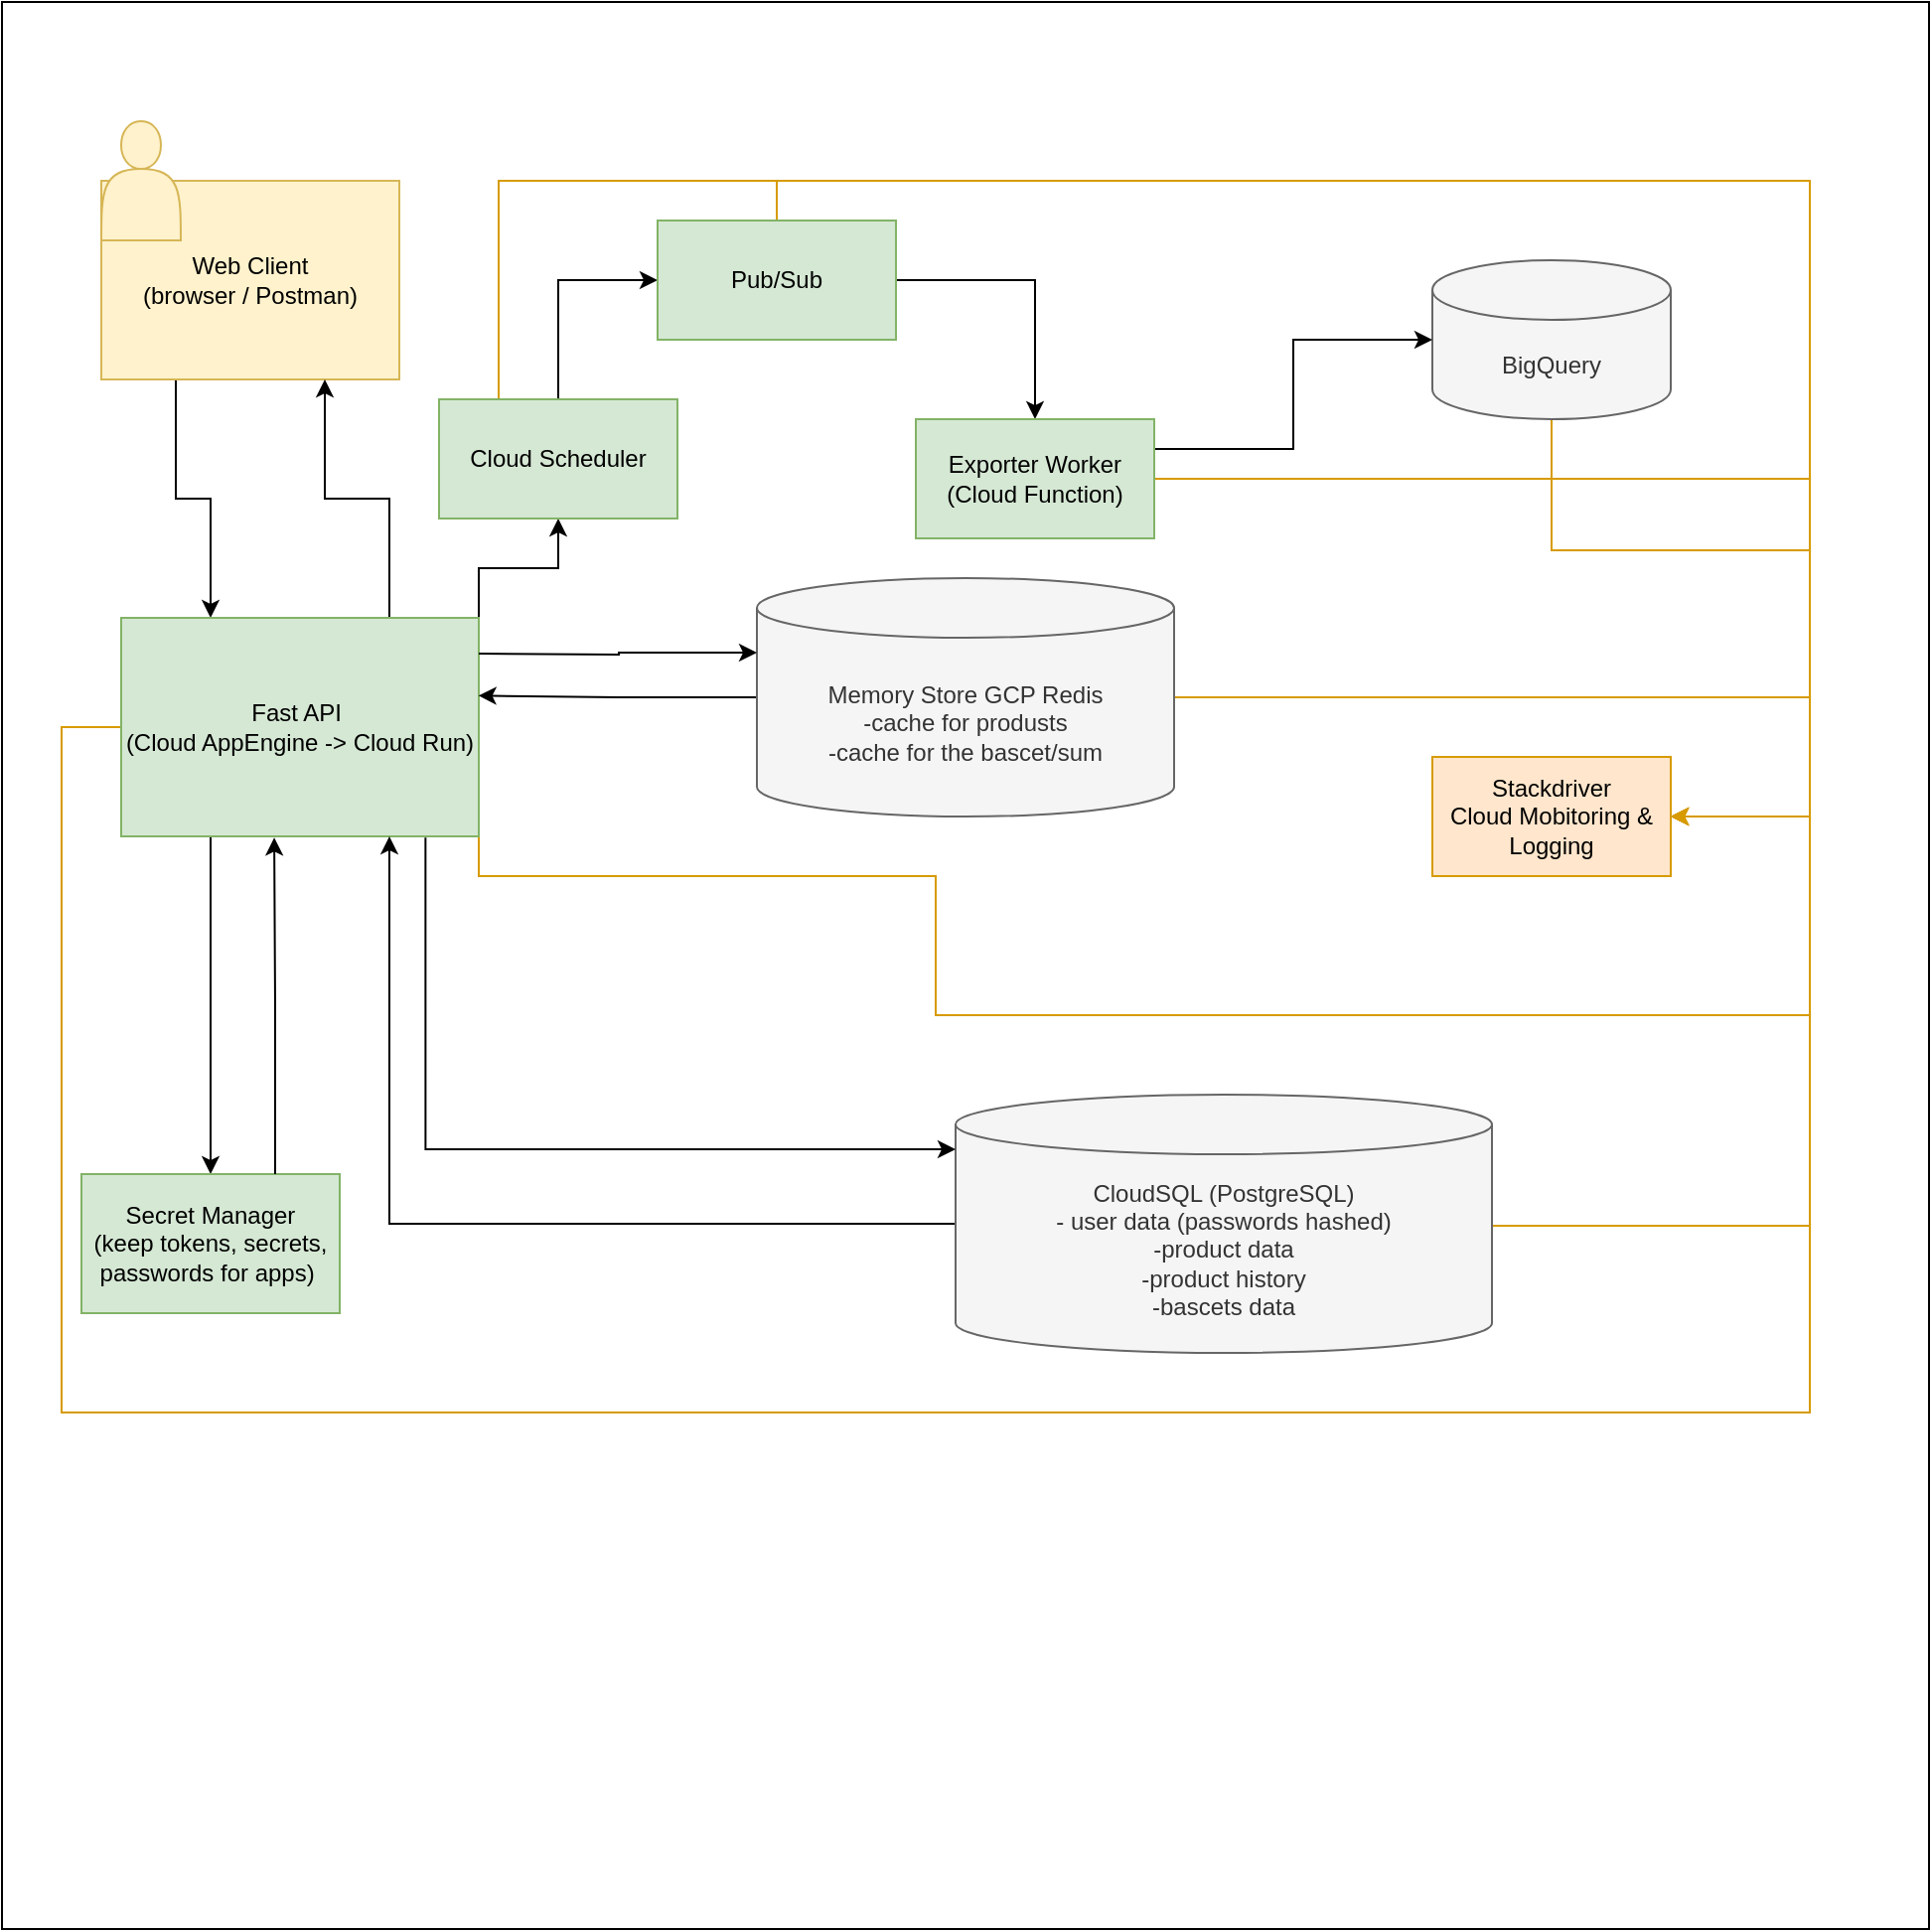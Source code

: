 <mxfile version="27.0.2">
  <diagram name="Strona-1" id="-iktbq1EX0c-Yo-LxP29">
    <mxGraphModel dx="1123" dy="547" grid="1" gridSize="10" guides="1" tooltips="1" connect="1" arrows="1" fold="1" page="1" pageScale="1" pageWidth="827" pageHeight="1169" math="0" shadow="0">
      <root>
        <mxCell id="0" />
        <mxCell id="1" parent="0" />
        <mxCell id="zuKVMNii-ABouBz0B0pM-45" value="" style="whiteSpace=wrap;html=1;aspect=fixed;" vertex="1" parent="1">
          <mxGeometry x="10" y="10" width="970" height="970" as="geometry" />
        </mxCell>
        <mxCell id="zuKVMNii-ABouBz0B0pM-5" style="edgeStyle=orthogonalEdgeStyle;rounded=0;orthogonalLoop=1;jettySize=auto;html=1;exitX=0.25;exitY=1;exitDx=0;exitDy=0;entryX=0.25;entryY=0;entryDx=0;entryDy=0;" edge="1" parent="1" source="zuKVMNii-ABouBz0B0pM-1" target="zuKVMNii-ABouBz0B0pM-2">
          <mxGeometry relative="1" as="geometry" />
        </mxCell>
        <mxCell id="zuKVMNii-ABouBz0B0pM-1" value="Web Client&lt;br&gt;(browser / Postman)" style="rounded=0;whiteSpace=wrap;html=1;fillColor=#fff2cc;strokeColor=#d6b656;" vertex="1" parent="1">
          <mxGeometry x="60" y="100" width="150" height="100" as="geometry" />
        </mxCell>
        <mxCell id="zuKVMNii-ABouBz0B0pM-4" style="edgeStyle=orthogonalEdgeStyle;rounded=0;orthogonalLoop=1;jettySize=auto;html=1;exitX=0.75;exitY=0;exitDx=0;exitDy=0;entryX=0.75;entryY=1;entryDx=0;entryDy=0;" edge="1" parent="1" source="zuKVMNii-ABouBz0B0pM-2" target="zuKVMNii-ABouBz0B0pM-1">
          <mxGeometry relative="1" as="geometry" />
        </mxCell>
        <mxCell id="zuKVMNii-ABouBz0B0pM-14" style="edgeStyle=orthogonalEdgeStyle;rounded=0;orthogonalLoop=1;jettySize=auto;html=1;exitX=0.5;exitY=0;exitDx=0;exitDy=0;entryX=0;entryY=0.5;entryDx=0;entryDy=0;" edge="1" parent="1" source="zuKVMNii-ABouBz0B0pM-24" target="zuKVMNii-ABouBz0B0pM-12">
          <mxGeometry relative="1" as="geometry" />
        </mxCell>
        <mxCell id="zuKVMNii-ABouBz0B0pM-22" style="edgeStyle=orthogonalEdgeStyle;rounded=0;orthogonalLoop=1;jettySize=auto;html=1;exitX=0.25;exitY=1;exitDx=0;exitDy=0;" edge="1" parent="1" source="zuKVMNii-ABouBz0B0pM-2" target="zuKVMNii-ABouBz0B0pM-21">
          <mxGeometry relative="1" as="geometry" />
        </mxCell>
        <mxCell id="zuKVMNii-ABouBz0B0pM-25" style="edgeStyle=orthogonalEdgeStyle;rounded=0;orthogonalLoop=1;jettySize=auto;html=1;exitX=1;exitY=0;exitDx=0;exitDy=0;entryX=0.5;entryY=1;entryDx=0;entryDy=0;" edge="1" parent="1" source="zuKVMNii-ABouBz0B0pM-2" target="zuKVMNii-ABouBz0B0pM-24">
          <mxGeometry relative="1" as="geometry" />
        </mxCell>
        <mxCell id="zuKVMNii-ABouBz0B0pM-38" style="edgeStyle=orthogonalEdgeStyle;rounded=0;orthogonalLoop=1;jettySize=auto;html=1;exitX=1;exitY=1;exitDx=0;exitDy=0;entryX=1;entryY=0.5;entryDx=0;entryDy=0;fillColor=#ffe6cc;strokeColor=#d79b00;" edge="1" parent="1" source="zuKVMNii-ABouBz0B0pM-2" target="zuKVMNii-ABouBz0B0pM-27">
          <mxGeometry relative="1" as="geometry">
            <Array as="points">
              <mxPoint x="250" y="450" />
              <mxPoint x="480" y="450" />
              <mxPoint x="480" y="520" />
              <mxPoint x="920" y="520" />
              <mxPoint x="920" y="420" />
            </Array>
          </mxGeometry>
        </mxCell>
        <mxCell id="zuKVMNii-ABouBz0B0pM-40" style="edgeStyle=orthogonalEdgeStyle;rounded=0;orthogonalLoop=1;jettySize=auto;html=1;exitX=0;exitY=0.5;exitDx=0;exitDy=0;entryX=1;entryY=0.5;entryDx=0;entryDy=0;fillColor=#ffe6cc;strokeColor=#d79b00;" edge="1" parent="1" source="zuKVMNii-ABouBz0B0pM-2" target="zuKVMNii-ABouBz0B0pM-27">
          <mxGeometry relative="1" as="geometry">
            <Array as="points">
              <mxPoint x="40" y="375" />
              <mxPoint x="40" y="720" />
              <mxPoint x="920" y="720" />
              <mxPoint x="920" y="420" />
            </Array>
          </mxGeometry>
        </mxCell>
        <mxCell id="zuKVMNii-ABouBz0B0pM-2" value="Fast API&amp;nbsp;&lt;br&gt;(Cloud AppEngine -&amp;gt; Cloud Run)" style="rounded=0;whiteSpace=wrap;html=1;fillColor=#d5e8d4;strokeColor=#82b366;" vertex="1" parent="1">
          <mxGeometry x="70" y="320" width="180" height="110" as="geometry" />
        </mxCell>
        <mxCell id="zuKVMNii-ABouBz0B0pM-18" style="edgeStyle=orthogonalEdgeStyle;rounded=0;orthogonalLoop=1;jettySize=auto;html=1;exitX=0;exitY=0.5;exitDx=0;exitDy=0;exitPerimeter=0;entryX=0.999;entryY=0.356;entryDx=0;entryDy=0;entryPerimeter=0;" edge="1" parent="1" source="zuKVMNii-ABouBz0B0pM-6" target="zuKVMNii-ABouBz0B0pM-2">
          <mxGeometry relative="1" as="geometry">
            <mxPoint x="250" y="380" as="targetPoint" />
          </mxGeometry>
        </mxCell>
        <mxCell id="zuKVMNii-ABouBz0B0pM-32" style="edgeStyle=orthogonalEdgeStyle;rounded=0;orthogonalLoop=1;jettySize=auto;html=1;exitX=1;exitY=0.5;exitDx=0;exitDy=0;exitPerimeter=0;entryX=1;entryY=0.5;entryDx=0;entryDy=0;fillColor=#ffe6cc;strokeColor=#d79b00;" edge="1" parent="1" source="zuKVMNii-ABouBz0B0pM-6" target="zuKVMNii-ABouBz0B0pM-27">
          <mxGeometry relative="1" as="geometry">
            <Array as="points">
              <mxPoint x="920" y="360" />
              <mxPoint x="920" y="420" />
            </Array>
          </mxGeometry>
        </mxCell>
        <mxCell id="zuKVMNii-ABouBz0B0pM-6" value="Memory Store GCP Redis&lt;br&gt;-cache for produsts&lt;br&gt;-cache for the bascet/sum" style="shape=cylinder3;whiteSpace=wrap;html=1;boundedLbl=1;backgroundOutline=1;size=15;fillColor=#f5f5f5;strokeColor=#666666;fontColor=#333333;" vertex="1" parent="1">
          <mxGeometry x="390" y="300" width="210" height="120" as="geometry" />
        </mxCell>
        <mxCell id="zuKVMNii-ABouBz0B0pM-19" style="edgeStyle=orthogonalEdgeStyle;rounded=0;orthogonalLoop=1;jettySize=auto;html=1;exitX=0;exitY=0.5;exitDx=0;exitDy=0;exitPerimeter=0;entryX=0.75;entryY=1;entryDx=0;entryDy=0;" edge="1" parent="1" source="zuKVMNii-ABouBz0B0pM-7" target="zuKVMNii-ABouBz0B0pM-2">
          <mxGeometry relative="1" as="geometry">
            <mxPoint x="200" y="440" as="targetPoint" />
          </mxGeometry>
        </mxCell>
        <mxCell id="zuKVMNii-ABouBz0B0pM-33" style="edgeStyle=orthogonalEdgeStyle;rounded=0;orthogonalLoop=1;jettySize=auto;html=1;exitX=1;exitY=0.5;exitDx=0;exitDy=0;exitPerimeter=0;entryX=1;entryY=0.5;entryDx=0;entryDy=0;fillColor=#ffe6cc;strokeColor=#d79b00;" edge="1" parent="1" target="zuKVMNii-ABouBz0B0pM-27">
          <mxGeometry relative="1" as="geometry">
            <mxPoint x="150" y="-10" as="targetPoint" />
            <mxPoint x="700" y="625" as="sourcePoint" />
            <Array as="points">
              <mxPoint x="920" y="626" />
              <mxPoint x="920" y="420" />
            </Array>
          </mxGeometry>
        </mxCell>
        <mxCell id="zuKVMNii-ABouBz0B0pM-7" value="CloudSQL (PostgreSQL)&lt;br&gt;- user data (passwords hashed)&lt;br&gt;-product data&lt;br&gt;-product history&lt;br&gt;-bascets data" style="shape=cylinder3;whiteSpace=wrap;html=1;boundedLbl=1;backgroundOutline=1;size=15;fillColor=#f5f5f5;fontColor=#333333;strokeColor=#666666;" vertex="1" parent="1">
          <mxGeometry x="490" y="560" width="270" height="130" as="geometry" />
        </mxCell>
        <mxCell id="zuKVMNii-ABouBz0B0pM-30" style="edgeStyle=orthogonalEdgeStyle;rounded=0;orthogonalLoop=1;jettySize=auto;html=1;exitX=1;exitY=0.5;exitDx=0;exitDy=0;exitPerimeter=0;entryX=1;entryY=0.5;entryDx=0;entryDy=0;fillColor=#ffe6cc;strokeColor=#d79b00;" edge="1" parent="1" target="zuKVMNii-ABouBz0B0pM-27">
          <mxGeometry relative="1" as="geometry">
            <mxPoint x="790" y="180" as="sourcePoint" />
            <Array as="points">
              <mxPoint x="790" y="286" />
              <mxPoint x="920" y="286" />
              <mxPoint x="920" y="420" />
            </Array>
          </mxGeometry>
        </mxCell>
        <mxCell id="zuKVMNii-ABouBz0B0pM-8" value="BigQuery" style="shape=cylinder3;whiteSpace=wrap;html=1;boundedLbl=1;backgroundOutline=1;size=15;fillColor=#f5f5f5;strokeColor=#666666;fontColor=#333333;" vertex="1" parent="1">
          <mxGeometry x="730" y="140" width="120" height="80" as="geometry" />
        </mxCell>
        <mxCell id="zuKVMNii-ABouBz0B0pM-9" style="edgeStyle=orthogonalEdgeStyle;rounded=0;orthogonalLoop=1;jettySize=auto;html=1;exitX=0.851;exitY=1.006;exitDx=0;exitDy=0;entryX=0;entryY=0;entryDx=0;entryDy=27.5;entryPerimeter=0;exitPerimeter=0;" edge="1" parent="1" source="zuKVMNii-ABouBz0B0pM-2" target="zuKVMNii-ABouBz0B0pM-7">
          <mxGeometry relative="1" as="geometry" />
        </mxCell>
        <mxCell id="zuKVMNii-ABouBz0B0pM-11" style="edgeStyle=orthogonalEdgeStyle;rounded=0;orthogonalLoop=1;jettySize=auto;html=1;entryX=0;entryY=0;entryDx=0;entryDy=37.5;entryPerimeter=0;" edge="1" parent="1" target="zuKVMNii-ABouBz0B0pM-6">
          <mxGeometry relative="1" as="geometry">
            <mxPoint x="250" y="338" as="sourcePoint" />
          </mxGeometry>
        </mxCell>
        <mxCell id="zuKVMNii-ABouBz0B0pM-16" style="edgeStyle=orthogonalEdgeStyle;rounded=0;orthogonalLoop=1;jettySize=auto;html=1;exitX=1;exitY=0.5;exitDx=0;exitDy=0;" edge="1" parent="1" source="zuKVMNii-ABouBz0B0pM-12" target="zuKVMNii-ABouBz0B0pM-15">
          <mxGeometry relative="1" as="geometry" />
        </mxCell>
        <mxCell id="zuKVMNii-ABouBz0B0pM-29" style="edgeStyle=orthogonalEdgeStyle;rounded=0;orthogonalLoop=1;jettySize=auto;html=1;exitX=0.5;exitY=0;exitDx=0;exitDy=0;entryX=1;entryY=0.5;entryDx=0;entryDy=0;fillColor=#ffe6cc;strokeColor=#d79b00;" edge="1" parent="1" source="zuKVMNii-ABouBz0B0pM-12" target="zuKVMNii-ABouBz0B0pM-27">
          <mxGeometry relative="1" as="geometry">
            <Array as="points">
              <mxPoint x="400" y="100" />
              <mxPoint x="920" y="100" />
              <mxPoint x="920" y="420" />
            </Array>
          </mxGeometry>
        </mxCell>
        <mxCell id="zuKVMNii-ABouBz0B0pM-12" value="Pub/Sub" style="rounded=0;whiteSpace=wrap;html=1;fillColor=#d5e8d4;strokeColor=#82b366;" vertex="1" parent="1">
          <mxGeometry x="340" y="120" width="120" height="60" as="geometry" />
        </mxCell>
        <mxCell id="zuKVMNii-ABouBz0B0pM-17" style="edgeStyle=orthogonalEdgeStyle;rounded=0;orthogonalLoop=1;jettySize=auto;html=1;exitX=1;exitY=0.25;exitDx=0;exitDy=0;" edge="1" parent="1" source="zuKVMNii-ABouBz0B0pM-15" target="zuKVMNii-ABouBz0B0pM-8">
          <mxGeometry relative="1" as="geometry" />
        </mxCell>
        <mxCell id="zuKVMNii-ABouBz0B0pM-31" style="edgeStyle=orthogonalEdgeStyle;rounded=0;orthogonalLoop=1;jettySize=auto;html=1;exitX=1;exitY=0.5;exitDx=0;exitDy=0;entryX=1;entryY=0.5;entryDx=0;entryDy=0;fillColor=#ffe6cc;strokeColor=#d79b00;" edge="1" parent="1" source="zuKVMNii-ABouBz0B0pM-15" target="zuKVMNii-ABouBz0B0pM-27">
          <mxGeometry relative="1" as="geometry">
            <Array as="points">
              <mxPoint x="920" y="250" />
              <mxPoint x="920" y="420" />
            </Array>
          </mxGeometry>
        </mxCell>
        <mxCell id="zuKVMNii-ABouBz0B0pM-15" value="Exporter Worker&lt;br&gt;(Cloud Function)" style="rounded=0;whiteSpace=wrap;html=1;fillColor=#d5e8d4;strokeColor=#82b366;" vertex="1" parent="1">
          <mxGeometry x="470" y="220" width="120" height="60" as="geometry" />
        </mxCell>
        <mxCell id="zuKVMNii-ABouBz0B0pM-21" value="Secret Manager&lt;br&gt;(keep tokens, secrets, passwords for apps)&amp;nbsp;" style="rounded=0;whiteSpace=wrap;html=1;fillColor=#d5e8d4;strokeColor=#82b366;" vertex="1" parent="1">
          <mxGeometry x="50" y="600" width="130" height="70" as="geometry" />
        </mxCell>
        <mxCell id="zuKVMNii-ABouBz0B0pM-23" style="edgeStyle=orthogonalEdgeStyle;rounded=0;orthogonalLoop=1;jettySize=auto;html=1;exitX=0.75;exitY=0;exitDx=0;exitDy=0;entryX=0.428;entryY=1.006;entryDx=0;entryDy=0;entryPerimeter=0;" edge="1" parent="1" source="zuKVMNii-ABouBz0B0pM-21" target="zuKVMNii-ABouBz0B0pM-2">
          <mxGeometry relative="1" as="geometry" />
        </mxCell>
        <mxCell id="zuKVMNii-ABouBz0B0pM-36" style="edgeStyle=orthogonalEdgeStyle;rounded=0;orthogonalLoop=1;jettySize=auto;html=1;exitX=0.25;exitY=0;exitDx=0;exitDy=0;entryX=1;entryY=0.5;entryDx=0;entryDy=0;fillColor=#ffe6cc;strokeColor=#d79b00;" edge="1" parent="1" source="zuKVMNii-ABouBz0B0pM-24" target="zuKVMNii-ABouBz0B0pM-27">
          <mxGeometry relative="1" as="geometry">
            <Array as="points">
              <mxPoint x="260" y="100" />
              <mxPoint x="920" y="100" />
              <mxPoint x="920" y="420" />
            </Array>
          </mxGeometry>
        </mxCell>
        <mxCell id="zuKVMNii-ABouBz0B0pM-24" value="Cloud Scheduler" style="rounded=0;whiteSpace=wrap;html=1;fillColor=#d5e8d4;strokeColor=#82b366;" vertex="1" parent="1">
          <mxGeometry x="230" y="210" width="120" height="60" as="geometry" />
        </mxCell>
        <mxCell id="zuKVMNii-ABouBz0B0pM-27" value="Stackdriver&lt;br&gt;Cloud Mobitoring &amp;amp; Logging" style="rounded=0;whiteSpace=wrap;html=1;fillColor=#ffe6cc;strokeColor=#d79b00;" vertex="1" parent="1">
          <mxGeometry x="730" y="390" width="120" height="60" as="geometry" />
        </mxCell>
        <mxCell id="zuKVMNii-ABouBz0B0pM-41" value="" style="shape=actor;whiteSpace=wrap;html=1;fillColor=#fff2cc;strokeColor=#d6b656;" vertex="1" parent="1">
          <mxGeometry x="60" y="70" width="40" height="60" as="geometry" />
        </mxCell>
      </root>
    </mxGraphModel>
  </diagram>
</mxfile>
